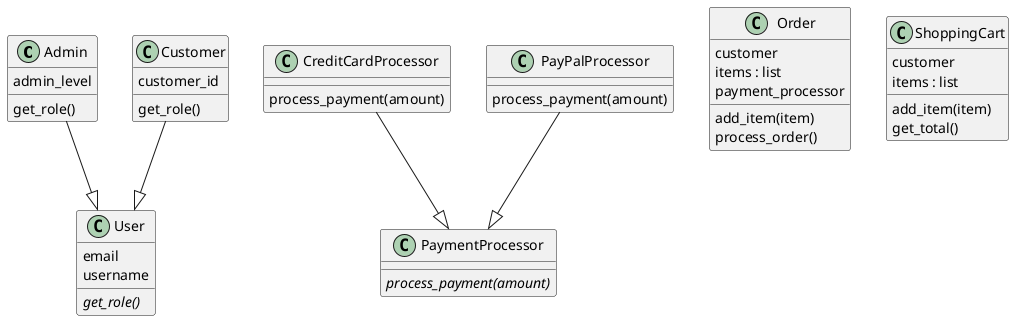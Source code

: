@startuml classes_UML
set namespaceSeparator none
class "Admin" as complete_example.Admin {
  admin_level
  get_role()
}
class "CreditCardProcessor" as complete_example.CreditCardProcessor {
  process_payment(amount)
}
class "Customer" as complete_example.Customer {
  customer_id
  get_role()
}
class "Order" as complete_example.Order {
  customer
  items : list
  payment_processor
  add_item(item)
  process_order()
}
class "PayPalProcessor" as complete_example.PayPalProcessor {
  process_payment(amount)
}
class "PaymentProcessor" as complete_example.PaymentProcessor {
  {abstract}process_payment(amount)
}
class "ShoppingCart" as complete_example.ShoppingCart {
  customer
  items : list
  add_item(item)
  get_total()
}
class "User" as complete_example.User {
  email
  username
  {abstract}get_role()
}
complete_example.Admin --|> complete_example.User
complete_example.CreditCardProcessor --|> complete_example.PaymentProcessor
complete_example.Customer --|> complete_example.User
complete_example.PayPalProcessor --|> complete_example.PaymentProcessor
@enduml
